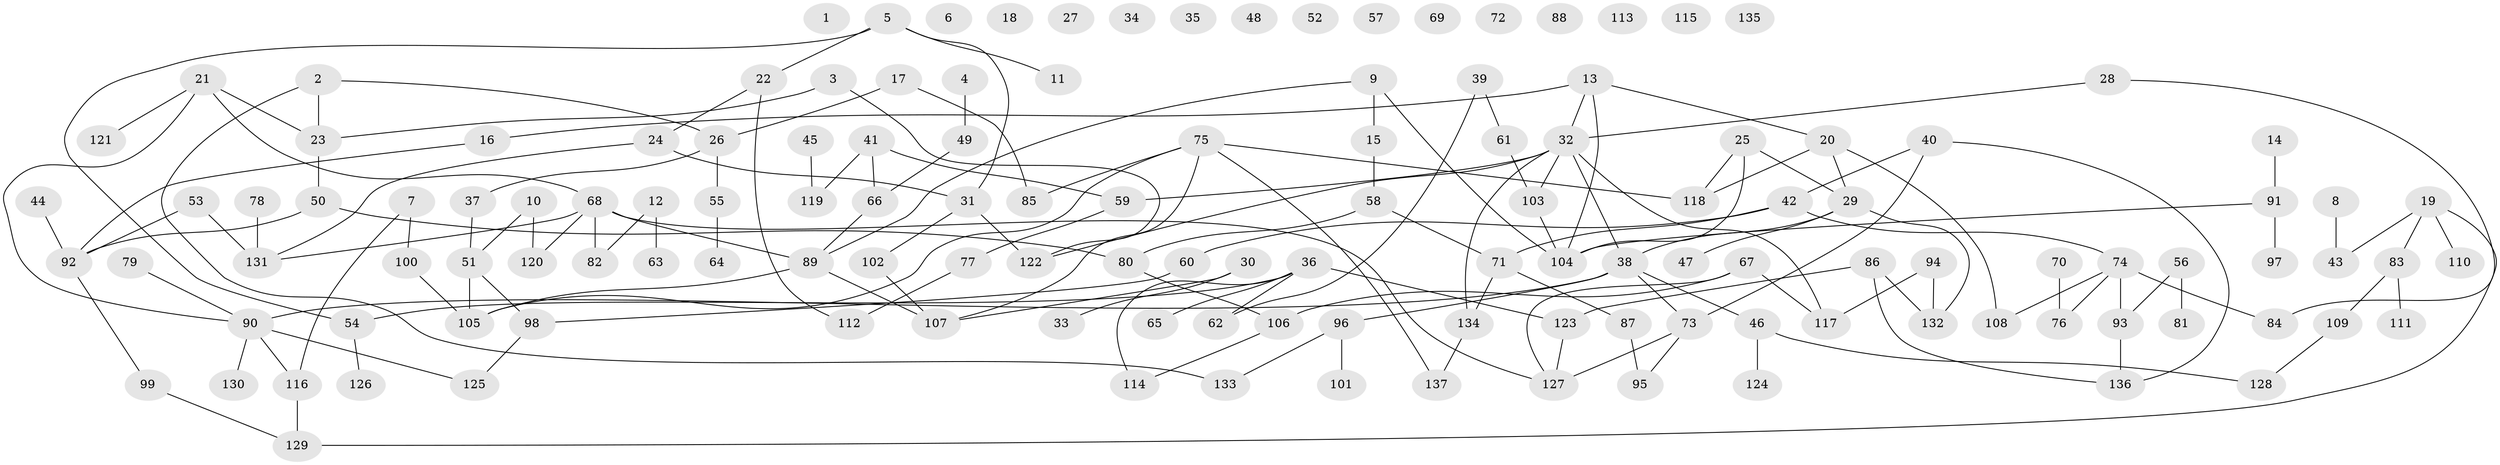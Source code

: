 // coarse degree distribution, {0: 0.15306122448979592, 5: 0.061224489795918366, 2: 0.24489795918367346, 1: 0.19387755102040816, 4: 0.1326530612244898, 6: 0.02040816326530612, 3: 0.14285714285714285, 9: 0.030612244897959183, 7: 0.02040816326530612}
// Generated by graph-tools (version 1.1) at 2025/23/03/03/25 07:23:28]
// undirected, 137 vertices, 162 edges
graph export_dot {
graph [start="1"]
  node [color=gray90,style=filled];
  1;
  2;
  3;
  4;
  5;
  6;
  7;
  8;
  9;
  10;
  11;
  12;
  13;
  14;
  15;
  16;
  17;
  18;
  19;
  20;
  21;
  22;
  23;
  24;
  25;
  26;
  27;
  28;
  29;
  30;
  31;
  32;
  33;
  34;
  35;
  36;
  37;
  38;
  39;
  40;
  41;
  42;
  43;
  44;
  45;
  46;
  47;
  48;
  49;
  50;
  51;
  52;
  53;
  54;
  55;
  56;
  57;
  58;
  59;
  60;
  61;
  62;
  63;
  64;
  65;
  66;
  67;
  68;
  69;
  70;
  71;
  72;
  73;
  74;
  75;
  76;
  77;
  78;
  79;
  80;
  81;
  82;
  83;
  84;
  85;
  86;
  87;
  88;
  89;
  90;
  91;
  92;
  93;
  94;
  95;
  96;
  97;
  98;
  99;
  100;
  101;
  102;
  103;
  104;
  105;
  106;
  107;
  108;
  109;
  110;
  111;
  112;
  113;
  114;
  115;
  116;
  117;
  118;
  119;
  120;
  121;
  122;
  123;
  124;
  125;
  126;
  127;
  128;
  129;
  130;
  131;
  132;
  133;
  134;
  135;
  136;
  137;
  2 -- 23;
  2 -- 26;
  2 -- 133;
  3 -- 23;
  3 -- 122;
  4 -- 49;
  5 -- 11;
  5 -- 22;
  5 -- 31;
  5 -- 54;
  7 -- 100;
  7 -- 116;
  8 -- 43;
  9 -- 15;
  9 -- 89;
  9 -- 104;
  10 -- 51;
  10 -- 120;
  12 -- 63;
  12 -- 82;
  13 -- 16;
  13 -- 20;
  13 -- 32;
  13 -- 104;
  14 -- 91;
  15 -- 58;
  16 -- 92;
  17 -- 26;
  17 -- 85;
  19 -- 43;
  19 -- 83;
  19 -- 110;
  19 -- 129;
  20 -- 29;
  20 -- 108;
  20 -- 118;
  21 -- 23;
  21 -- 68;
  21 -- 90;
  21 -- 121;
  22 -- 24;
  22 -- 112;
  23 -- 50;
  24 -- 31;
  24 -- 131;
  25 -- 29;
  25 -- 104;
  25 -- 118;
  26 -- 37;
  26 -- 55;
  28 -- 32;
  28 -- 84;
  29 -- 38;
  29 -- 47;
  29 -- 132;
  30 -- 33;
  30 -- 107;
  31 -- 102;
  31 -- 122;
  32 -- 38;
  32 -- 59;
  32 -- 103;
  32 -- 117;
  32 -- 122;
  32 -- 134;
  36 -- 54;
  36 -- 62;
  36 -- 65;
  36 -- 114;
  36 -- 123;
  37 -- 51;
  38 -- 46;
  38 -- 73;
  38 -- 90;
  38 -- 96;
  39 -- 61;
  39 -- 62;
  40 -- 42;
  40 -- 73;
  40 -- 136;
  41 -- 59;
  41 -- 66;
  41 -- 119;
  42 -- 60;
  42 -- 71;
  42 -- 74;
  44 -- 92;
  45 -- 119;
  46 -- 124;
  46 -- 128;
  49 -- 66;
  50 -- 80;
  50 -- 92;
  51 -- 98;
  51 -- 105;
  53 -- 92;
  53 -- 131;
  54 -- 126;
  55 -- 64;
  56 -- 81;
  56 -- 93;
  58 -- 71;
  58 -- 80;
  59 -- 77;
  60 -- 98;
  61 -- 103;
  66 -- 89;
  67 -- 106;
  67 -- 117;
  67 -- 127;
  68 -- 82;
  68 -- 89;
  68 -- 120;
  68 -- 127;
  68 -- 131;
  70 -- 76;
  71 -- 87;
  71 -- 134;
  73 -- 95;
  73 -- 127;
  74 -- 76;
  74 -- 84;
  74 -- 93;
  74 -- 108;
  75 -- 85;
  75 -- 105;
  75 -- 107;
  75 -- 118;
  75 -- 137;
  77 -- 112;
  78 -- 131;
  79 -- 90;
  80 -- 106;
  83 -- 109;
  83 -- 111;
  86 -- 123;
  86 -- 132;
  86 -- 136;
  87 -- 95;
  89 -- 105;
  89 -- 107;
  90 -- 116;
  90 -- 125;
  90 -- 130;
  91 -- 97;
  91 -- 104;
  92 -- 99;
  93 -- 136;
  94 -- 117;
  94 -- 132;
  96 -- 101;
  96 -- 133;
  98 -- 125;
  99 -- 129;
  100 -- 105;
  102 -- 107;
  103 -- 104;
  106 -- 114;
  109 -- 128;
  116 -- 129;
  123 -- 127;
  134 -- 137;
}
